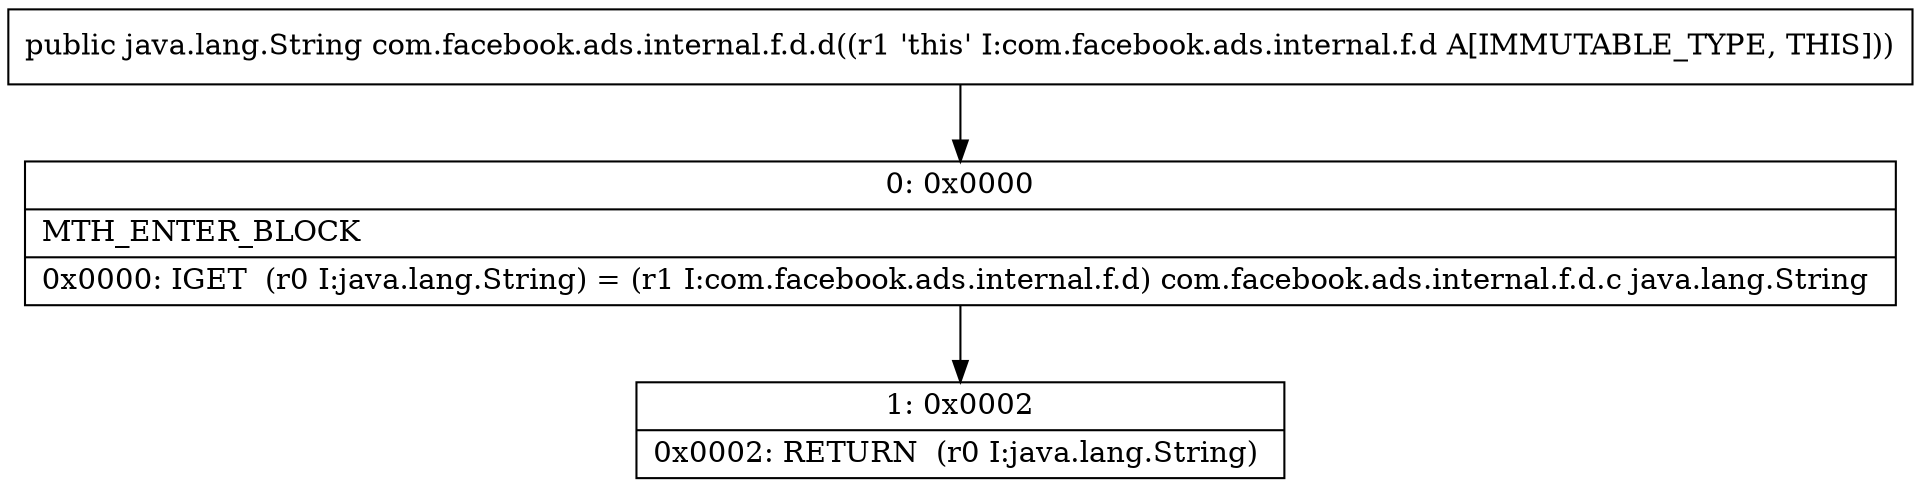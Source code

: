 digraph "CFG forcom.facebook.ads.internal.f.d.d()Ljava\/lang\/String;" {
Node_0 [shape=record,label="{0\:\ 0x0000|MTH_ENTER_BLOCK\l|0x0000: IGET  (r0 I:java.lang.String) = (r1 I:com.facebook.ads.internal.f.d) com.facebook.ads.internal.f.d.c java.lang.String \l}"];
Node_1 [shape=record,label="{1\:\ 0x0002|0x0002: RETURN  (r0 I:java.lang.String) \l}"];
MethodNode[shape=record,label="{public java.lang.String com.facebook.ads.internal.f.d.d((r1 'this' I:com.facebook.ads.internal.f.d A[IMMUTABLE_TYPE, THIS])) }"];
MethodNode -> Node_0;
Node_0 -> Node_1;
}

